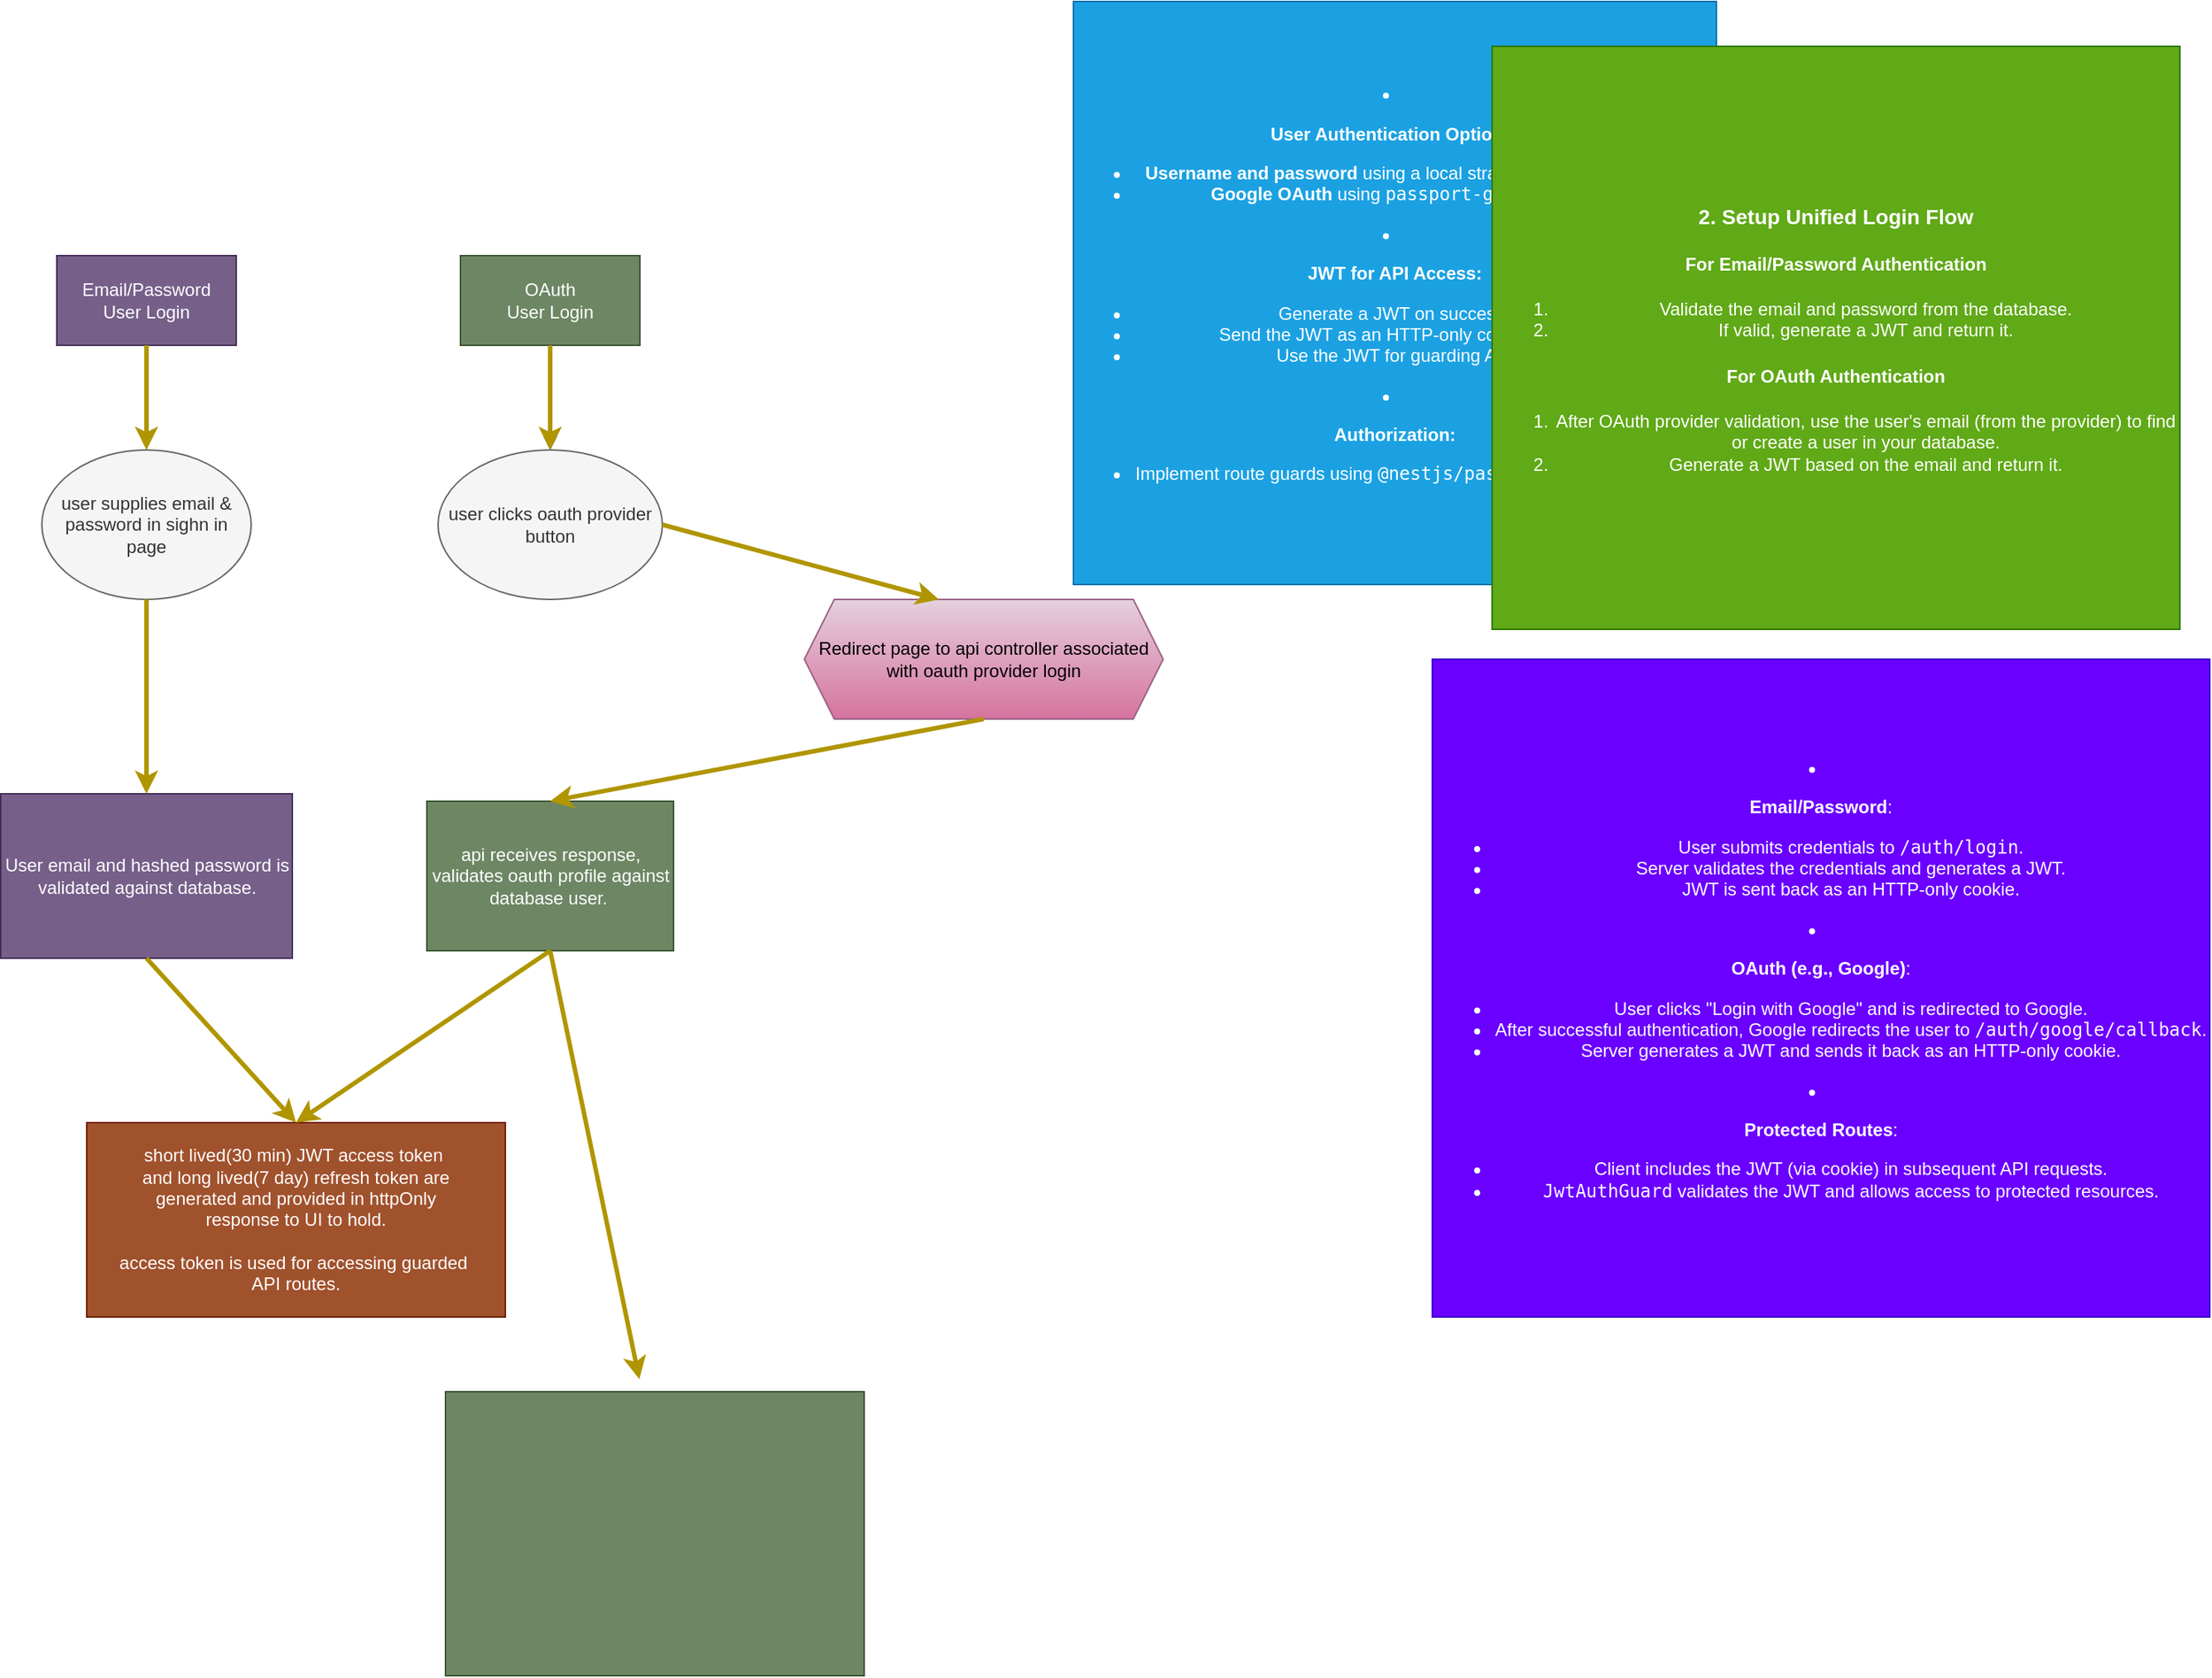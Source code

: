 <mxfile>
    <diagram id="Hvg_vFcXe_EE8H56llz_" name="Page-1">
        <mxGraphModel dx="2199" dy="726" grid="1" gridSize="10" guides="1" tooltips="1" connect="1" arrows="1" fold="1" page="1" pageScale="1" pageWidth="850" pageHeight="1100" math="0" shadow="0">
            <root>
                <mxCell id="0"/>
                <mxCell id="1" parent="0"/>
                <mxCell id="2" value="&lt;li&gt;&lt;p&gt;&lt;strong&gt;User Authentication Options:&lt;/strong&gt;&lt;/p&gt;&lt;ul&gt;&lt;li&gt;&lt;strong&gt;Username and password&lt;/strong&gt; using a local strategy (&lt;code&gt;passport-local&lt;/code&gt;).&lt;/li&gt;&lt;li&gt;&lt;strong&gt;Google OAuth&lt;/strong&gt; using &lt;code&gt;passport-google-oauth20&lt;/code&gt;.&lt;/li&gt;&lt;/ul&gt;&lt;/li&gt;&lt;li&gt;&lt;p&gt;&lt;strong&gt;JWT for API Access:&lt;/strong&gt;&lt;/p&gt;&lt;ul&gt;&lt;li&gt;Generate a JWT on successful login.&lt;/li&gt;&lt;li&gt;Send the JWT as an HTTP-only cookie to the client.&lt;/li&gt;&lt;li&gt;Use the JWT for guarding API routes.&lt;/li&gt;&lt;/ul&gt;&lt;/li&gt;&lt;li&gt;&lt;p&gt;&lt;strong&gt;Authorization:&lt;/strong&gt;&lt;/p&gt;&lt;ul&gt;&lt;li&gt;Implement route guards using &lt;code&gt;@nestjs/passport&lt;/code&gt; and &lt;code&gt;@nestjs/jwt&lt;/code&gt;.&lt;/li&gt;&lt;/ul&gt;&lt;/li&gt;" style="rounded=0;whiteSpace=wrap;html=1;fillColor=#1ba1e2;fontColor=#ffffff;strokeColor=#006EAF;" parent="1" vertex="1">
                    <mxGeometry x="20" y="30" width="430" height="390" as="geometry"/>
                </mxCell>
                <mxCell id="3" value="&lt;h3&gt;&lt;strong&gt;2. Setup Unified Login Flow&lt;/strong&gt;&lt;/h3&gt;&lt;h4&gt;&lt;strong&gt;For Email/Password Authentication&lt;/strong&gt;&lt;/h4&gt;&lt;ol&gt;&lt;li&gt;Validate the email and password from the database.&lt;/li&gt;&lt;li&gt;If valid, generate a JWT and return it.&lt;/li&gt;&lt;/ol&gt;&lt;h4&gt;&lt;strong&gt;For OAuth Authentication&lt;/strong&gt;&lt;/h4&gt;&lt;ol&gt;&lt;li&gt;After OAuth provider validation, use the user's email (from the provider) to find or create a user in your database.&lt;/li&gt;&lt;li&gt;Generate a JWT based on the email and return it.&lt;/li&gt;&lt;/ol&gt;" style="rounded=0;whiteSpace=wrap;html=1;fillColor=#60a917;fontColor=#ffffff;strokeColor=#2D7600;" parent="1" vertex="1">
                    <mxGeometry x="300" y="60" width="460" height="390" as="geometry"/>
                </mxCell>
                <mxCell id="4" value="&lt;li&gt;&lt;p&gt;&lt;strong&gt;Email/Password&lt;/strong&gt;:&lt;/p&gt;&lt;ul&gt;&lt;li&gt;User submits credentials to &lt;code&gt;/auth/login&lt;/code&gt;.&lt;/li&gt;&lt;li&gt;Server validates the credentials and generates a JWT.&lt;/li&gt;&lt;li&gt;JWT is sent back as an HTTP-only cookie.&lt;/li&gt;&lt;/ul&gt;&lt;/li&gt;&lt;li&gt;&lt;p&gt;&lt;strong&gt;OAuth (e.g., Google)&lt;/strong&gt;:&lt;/p&gt;&lt;ul&gt;&lt;li&gt;User clicks &quot;Login with Google&quot; and is redirected to Google.&lt;/li&gt;&lt;li&gt;After successful authentication, Google redirects the user to &lt;code&gt;/auth/google/callback&lt;/code&gt;.&lt;/li&gt;&lt;li&gt;Server generates a JWT and sends it back as an HTTP-only cookie.&lt;/li&gt;&lt;/ul&gt;&lt;/li&gt;&lt;li&gt;&lt;p&gt;&lt;strong&gt;Protected Routes&lt;/strong&gt;:&lt;/p&gt;&lt;ul&gt;&lt;li&gt;Client includes the JWT (via cookie) in subsequent API requests.&lt;/li&gt;&lt;li&gt;&lt;code&gt;JwtAuthGuard&lt;/code&gt; validates the JWT and allows access to protected resources.&lt;/li&gt;&lt;/ul&gt;&lt;/li&gt;" style="rounded=0;whiteSpace=wrap;html=1;fillColor=#6a00ff;fontColor=#ffffff;strokeColor=#3700CC;" parent="1" vertex="1">
                    <mxGeometry x="260" y="470" width="520" height="440" as="geometry"/>
                </mxCell>
                <mxCell id="6" value="user supplies email &amp;amp; password in sighn in page" style="ellipse;whiteSpace=wrap;html=1;fillColor=#f5f5f5;strokeColor=#666666;fontColor=#333333;" parent="1" vertex="1">
                    <mxGeometry x="-670" y="330" width="140" height="100" as="geometry"/>
                </mxCell>
                <mxCell id="8" value="Email/Password&lt;br&gt;User Login" style="rounded=0;whiteSpace=wrap;html=1;fillColor=#76608a;fontColor=#ffffff;strokeColor=#432D57;" vertex="1" parent="1">
                    <mxGeometry x="-660" y="200" width="120" height="60" as="geometry"/>
                </mxCell>
                <mxCell id="16" value="" style="edgeStyle=none;html=1;" edge="1" parent="1" source="9" target="10">
                    <mxGeometry relative="1" as="geometry"/>
                </mxCell>
                <mxCell id="9" value="OAuth&lt;br&gt;User Login" style="rounded=0;whiteSpace=wrap;html=1;fillColor=#6d8764;fontColor=#ffffff;strokeColor=#3A5431;" vertex="1" parent="1">
                    <mxGeometry x="-390" y="200" width="120" height="60" as="geometry"/>
                </mxCell>
                <mxCell id="10" value="user clicks oauth provider button" style="ellipse;whiteSpace=wrap;html=1;fillColor=#f5f5f5;fontColor=#333333;strokeColor=#666666;" vertex="1" parent="1">
                    <mxGeometry x="-405" y="330" width="150" height="100" as="geometry"/>
                </mxCell>
                <mxCell id="11" value="User email and hashed password is validated against database." style="rounded=0;whiteSpace=wrap;html=1;fillColor=#76608a;strokeColor=#432D57;fontColor=#ffffff;" vertex="1" parent="1">
                    <mxGeometry x="-697.5" y="560" width="195" height="110" as="geometry"/>
                </mxCell>
                <mxCell id="13" value="" style="endArrow=classic;html=1;exitX=0.5;exitY=1;exitDx=0;exitDy=0;entryX=0.5;entryY=0;entryDx=0;entryDy=0;fillColor=#e3c800;strokeColor=#B09500;strokeWidth=3;" edge="1" parent="1" source="8" target="6">
                    <mxGeometry width="50" height="50" relative="1" as="geometry">
                        <mxPoint x="-50" y="350" as="sourcePoint"/>
                        <mxPoint x="-620" y="320" as="targetPoint"/>
                    </mxGeometry>
                </mxCell>
                <mxCell id="14" value="" style="endArrow=classic;html=1;exitX=0.5;exitY=1;exitDx=0;exitDy=0;entryX=0.5;entryY=0;entryDx=0;entryDy=0;fillColor=#e3c800;strokeColor=#B09500;strokeWidth=3;" edge="1" parent="1" source="6" target="11">
                    <mxGeometry width="50" height="50" relative="1" as="geometry">
                        <mxPoint x="-50" y="350" as="sourcePoint"/>
                        <mxPoint y="300" as="targetPoint"/>
                    </mxGeometry>
                </mxCell>
                <mxCell id="15" value="" style="endArrow=classic;html=1;exitX=0.5;exitY=1;exitDx=0;exitDy=0;fillColor=#e3c800;strokeColor=#B09500;strokeWidth=3;" edge="1" parent="1" source="9" target="10">
                    <mxGeometry width="50" height="50" relative="1" as="geometry">
                        <mxPoint x="-320" y="270" as="sourcePoint"/>
                        <mxPoint y="300" as="targetPoint"/>
                    </mxGeometry>
                </mxCell>
                <mxCell id="18" value="short lived(30 min) JWT access token&amp;nbsp;&lt;br&gt;and long lived(7 day) refresh token are&lt;br&gt;generated and provided in httpOnly&lt;br&gt;response to UI to hold.&lt;br&gt;&lt;br&gt;access token is used for accessing guarded&amp;nbsp;&lt;br&gt;API routes." style="rounded=0;whiteSpace=wrap;html=1;fillColor=#a0522d;fontColor=#ffffff;strokeColor=#6D1F00;" vertex="1" parent="1">
                    <mxGeometry x="-640" y="780" width="280" height="130" as="geometry"/>
                </mxCell>
                <mxCell id="19" value="" style="endArrow=classic;html=1;exitX=0.5;exitY=1;exitDx=0;exitDy=0;entryX=0.5;entryY=0;entryDx=0;entryDy=0;fillColor=#e3c800;strokeColor=#B09500;strokeWidth=3;" edge="1" parent="1" source="11" target="18">
                    <mxGeometry width="50" height="50" relative="1" as="geometry">
                        <mxPoint x="-50" y="540" as="sourcePoint"/>
                        <mxPoint y="490" as="targetPoint"/>
                    </mxGeometry>
                </mxCell>
                <mxCell id="30" value="Redirect page to api controller associated with oauth provider login" style="shape=hexagon;perimeter=hexagonPerimeter2;whiteSpace=wrap;html=1;fixedSize=1;fillColor=#e6d0de;strokeColor=#996185;gradientColor=#d5739d;" vertex="1" parent="1">
                    <mxGeometry x="-160" y="430" width="240" height="80" as="geometry"/>
                </mxCell>
                <mxCell id="31" value="api receives response, validates oauth profile against database user.&amp;nbsp;" style="rounded=0;whiteSpace=wrap;html=1;fillColor=#6d8764;strokeColor=#3A5431;fontColor=#ffffff;" vertex="1" parent="1">
                    <mxGeometry x="-412.5" y="565" width="165" height="100" as="geometry"/>
                </mxCell>
                <mxCell id="33" value="" style="endArrow=classic;html=1;strokeWidth=3;exitX=0.5;exitY=1;exitDx=0;exitDy=0;entryX=0.5;entryY=0;entryDx=0;entryDy=0;fillColor=#e3c800;strokeColor=#B09500;" edge="1" parent="1" source="30" target="31">
                    <mxGeometry width="50" height="50" relative="1" as="geometry">
                        <mxPoint x="-180" y="550" as="sourcePoint"/>
                        <mxPoint x="-140" y="490" as="targetPoint"/>
                    </mxGeometry>
                </mxCell>
                <mxCell id="34" value="" style="endArrow=classic;html=1;strokeWidth=3;exitX=0.5;exitY=1;exitDx=0;exitDy=0;entryX=0.5;entryY=0;entryDx=0;entryDy=0;fillColor=#e3c800;strokeColor=#B09500;" edge="1" parent="1" source="31" target="18">
                    <mxGeometry width="50" height="50" relative="1" as="geometry">
                        <mxPoint x="-190" y="540" as="sourcePoint"/>
                        <mxPoint x="-140" y="490" as="targetPoint"/>
                    </mxGeometry>
                </mxCell>
                <mxCell id="36" value="" style="endArrow=classic;html=1;strokeWidth=3;exitX=1;exitY=0.5;exitDx=0;exitDy=0;entryX=0.375;entryY=0;entryDx=0;entryDy=0;fillColor=#e3c800;strokeColor=#B09500;" edge="1" parent="1" source="10" target="30">
                    <mxGeometry width="50" height="50" relative="1" as="geometry">
                        <mxPoint x="-190" y="540" as="sourcePoint"/>
                        <mxPoint x="-140" y="490" as="targetPoint"/>
                    </mxGeometry>
                </mxCell>
                <mxCell id="37" value="" style="rounded=0;whiteSpace=wrap;html=1;fillColor=#6d8764;fontColor=#ffffff;strokeColor=#3A5431;" vertex="1" parent="1">
                    <mxGeometry x="-400" y="960" width="280" height="190" as="geometry"/>
                </mxCell>
                <mxCell id="38" value="" style="endArrow=classic;html=1;strokeWidth=3;exitX=0.5;exitY=1;exitDx=0;exitDy=0;entryX=0.463;entryY=-0.044;entryDx=0;entryDy=0;entryPerimeter=0;fillColor=#e3c800;strokeColor=#B09500;" edge="1" parent="1" source="31" target="37">
                    <mxGeometry width="50" height="50" relative="1" as="geometry">
                        <mxPoint x="-190" y="740" as="sourcePoint"/>
                        <mxPoint x="-140" y="690" as="targetPoint"/>
                    </mxGeometry>
                </mxCell>
            </root>
        </mxGraphModel>
    </diagram>
</mxfile>